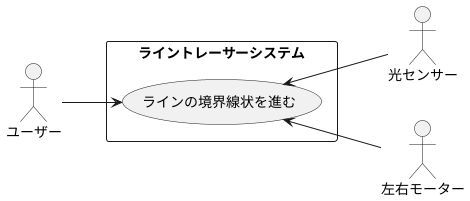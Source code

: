 @startuml

left to right direction
actor ユーザー
actor 光センサー
actor 左右モーター
rectangle ライントレーサーシステム{
    usecase ラインの境界線状を進む
}

ユーザー --> ラインの境界線状を進む
ラインの境界線状を進む <--光センサー
ラインの境界線状を進む <--左右モーター


@enduml